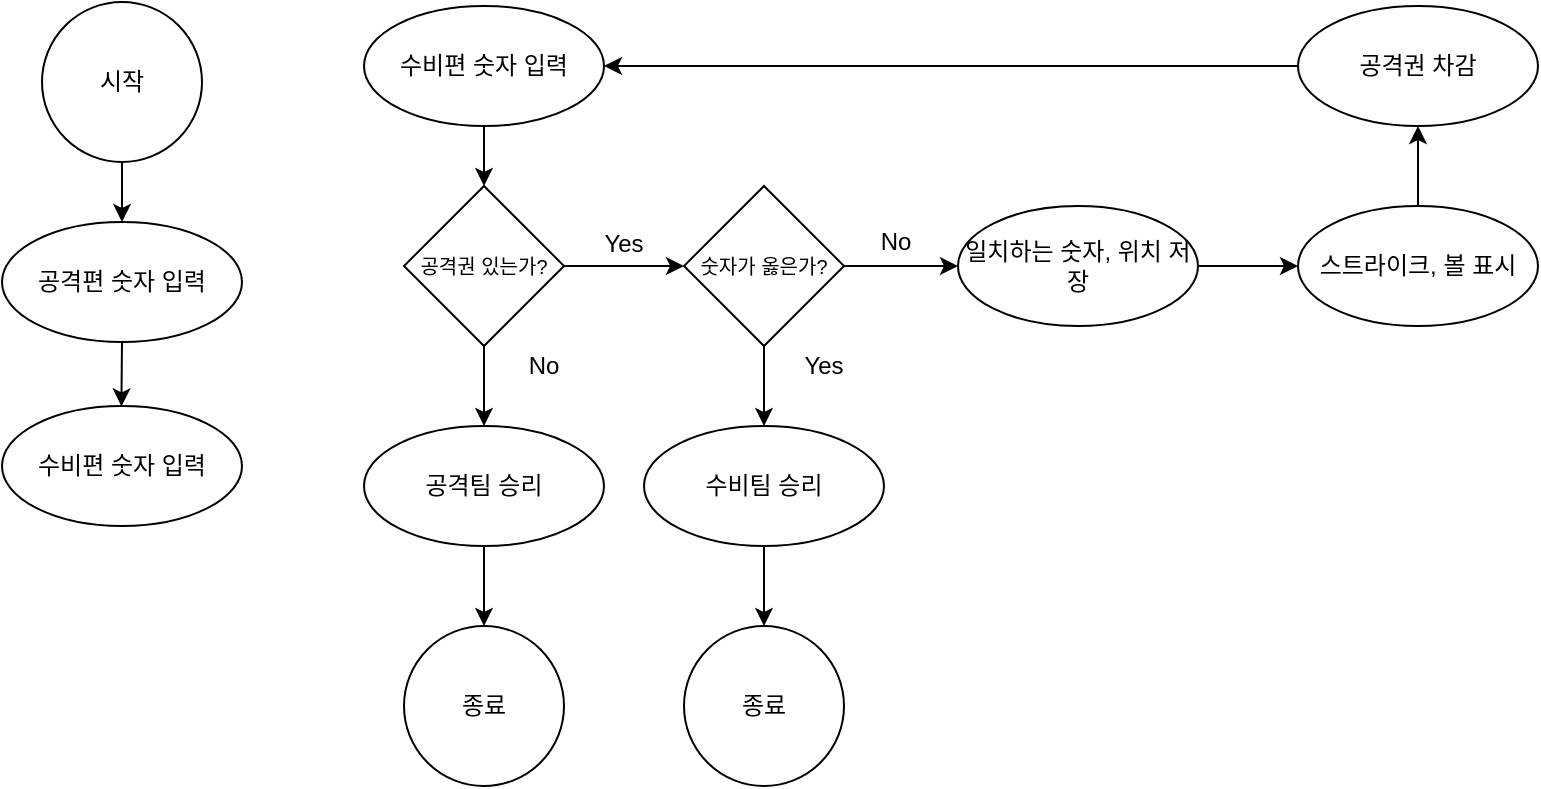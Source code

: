 <mxfile>
    <diagram id="EWhP_za-HxwSFiF6gSAr" name="페이지-1">
        <mxGraphModel dx="524" dy="469" grid="1" gridSize="10" guides="1" tooltips="1" connect="1" arrows="1" fold="1" page="1" pageScale="1" pageWidth="827" pageHeight="1169" math="0" shadow="0">
            <root>
                <mxCell id="0"/>
                <mxCell id="1" parent="0"/>
                <mxCell id="4" value="" style="edgeStyle=none;html=1;" parent="1" edge="1">
                    <mxGeometry relative="1" as="geometry">
                        <mxPoint x="119" y="118" as="sourcePoint"/>
                        <mxPoint x="119.0" y="148.0" as="targetPoint"/>
                    </mxGeometry>
                </mxCell>
                <mxCell id="57" value="" style="edgeStyle=none;html=1;" parent="1" source="5" edge="1">
                    <mxGeometry relative="1" as="geometry">
                        <mxPoint x="118.695" y="240.203" as="targetPoint"/>
                    </mxGeometry>
                </mxCell>
                <mxCell id="5" value="공격편 숫자 입력" style="ellipse;whiteSpace=wrap;html=1;rounded=1;" parent="1" vertex="1">
                    <mxGeometry x="59" y="148" width="120" height="60" as="geometry"/>
                </mxCell>
                <mxCell id="8" value="수비편 숫자 입력" style="ellipse;whiteSpace=wrap;html=1;rounded=1;" parent="1" vertex="1">
                    <mxGeometry x="59" y="240" width="120" height="60" as="geometry"/>
                </mxCell>
                <mxCell id="14" value="" style="edgeStyle=none;html=1;" parent="1" source="10" edge="1">
                    <mxGeometry relative="1" as="geometry">
                        <mxPoint x="300" y="130" as="targetPoint"/>
                    </mxGeometry>
                </mxCell>
                <mxCell id="10" value="수비편 숫자 입력" style="ellipse;whiteSpace=wrap;html=1;rounded=1;" parent="1" vertex="1">
                    <mxGeometry x="240" y="40" width="120" height="60" as="geometry"/>
                </mxCell>
                <mxCell id="17" value="시작" style="ellipse;whiteSpace=wrap;html=1;aspect=fixed;overflow=visible;noLabel=0;strokeOpacity=100;" parent="1" vertex="1">
                    <mxGeometry x="79" y="38" width="80" height="80" as="geometry"/>
                </mxCell>
                <mxCell id="30" value="" style="edgeStyle=none;html=1;" parent="1" source="20" target="29" edge="1">
                    <mxGeometry relative="1" as="geometry"/>
                </mxCell>
                <mxCell id="20" value="일치하는 숫자, 위치 저장" style="ellipse;whiteSpace=wrap;html=1;" parent="1" vertex="1">
                    <mxGeometry x="537" y="140" width="120" height="60" as="geometry"/>
                </mxCell>
                <mxCell id="24" value="No" style="text;html=1;strokeColor=none;fillColor=none;align=center;verticalAlign=middle;whiteSpace=wrap;rounded=0;" parent="1" vertex="1">
                    <mxGeometry x="310" y="210" width="40" height="20" as="geometry"/>
                </mxCell>
                <mxCell id="32" value="" style="edgeStyle=none;html=1;" parent="1" source="29" target="31" edge="1">
                    <mxGeometry relative="1" as="geometry"/>
                </mxCell>
                <mxCell id="29" value="스트라이크, 볼 표시" style="ellipse;whiteSpace=wrap;html=1;" parent="1" vertex="1">
                    <mxGeometry x="707" y="140" width="120" height="60" as="geometry"/>
                </mxCell>
                <mxCell id="33" style="edgeStyle=none;html=1;" parent="1" source="31" target="10" edge="1">
                    <mxGeometry relative="1" as="geometry"/>
                </mxCell>
                <mxCell id="31" value="공격권 차감" style="ellipse;whiteSpace=wrap;html=1;" parent="1" vertex="1">
                    <mxGeometry x="707" y="40" width="120" height="60" as="geometry"/>
                </mxCell>
                <mxCell id="45" value="" style="edgeStyle=none;html=1;" parent="1" source="42" target="44" edge="1">
                    <mxGeometry relative="1" as="geometry"/>
                </mxCell>
                <mxCell id="51" value="" style="edgeStyle=none;html=1;" parent="1" source="42" edge="1">
                    <mxGeometry relative="1" as="geometry">
                        <mxPoint x="400" y="170" as="targetPoint"/>
                    </mxGeometry>
                </mxCell>
                <mxCell id="42" value="&lt;font style=&quot;font-size: 10px&quot;&gt;공격권 있는가?&lt;/font&gt;" style="rhombus;whiteSpace=wrap;html=1;" parent="1" vertex="1">
                    <mxGeometry x="260" y="130" width="80" height="80" as="geometry"/>
                </mxCell>
                <mxCell id="49" value="" style="edgeStyle=none;html=1;" parent="1" source="44" target="48" edge="1">
                    <mxGeometry relative="1" as="geometry"/>
                </mxCell>
                <mxCell id="44" value="공격팀 승리" style="ellipse;whiteSpace=wrap;html=1;" parent="1" vertex="1">
                    <mxGeometry x="240" y="250" width="120" height="60" as="geometry"/>
                </mxCell>
                <mxCell id="48" value="종료" style="ellipse;whiteSpace=wrap;html=1;aspect=fixed;" parent="1" vertex="1">
                    <mxGeometry x="260" y="350" width="80" height="80" as="geometry"/>
                </mxCell>
                <mxCell id="53" value="Yes" style="text;html=1;strokeColor=none;fillColor=none;align=center;verticalAlign=middle;whiteSpace=wrap;rounded=0;" parent="1" vertex="1">
                    <mxGeometry x="350" y="148" width="40" height="22" as="geometry"/>
                </mxCell>
                <mxCell id="58" value="" style="edgeStyle=none;html=1;" edge="1" parent="1" source="60" target="64">
                    <mxGeometry relative="1" as="geometry"/>
                </mxCell>
                <mxCell id="59" value="" style="edgeStyle=none;html=1;" edge="1" parent="1" source="60">
                    <mxGeometry relative="1" as="geometry">
                        <mxPoint x="537" y="170" as="targetPoint"/>
                    </mxGeometry>
                </mxCell>
                <mxCell id="60" value="&lt;font style=&quot;font-size: 10px&quot;&gt;숫자가 옳은가?&lt;/font&gt;" style="rhombus;whiteSpace=wrap;html=1;" vertex="1" parent="1">
                    <mxGeometry x="400" y="130" width="80" height="80" as="geometry"/>
                </mxCell>
                <mxCell id="61" value="종료" style="ellipse;whiteSpace=wrap;html=1;aspect=fixed;" vertex="1" parent="1">
                    <mxGeometry x="400" y="350" width="80" height="80" as="geometry"/>
                </mxCell>
                <mxCell id="62" value="Yes" style="text;html=1;strokeColor=none;fillColor=none;align=center;verticalAlign=middle;whiteSpace=wrap;rounded=0;" vertex="1" parent="1">
                    <mxGeometry x="450" y="210" width="40" height="20" as="geometry"/>
                </mxCell>
                <mxCell id="63" value="" style="edgeStyle=none;html=1;" edge="1" parent="1" source="64" target="61">
                    <mxGeometry relative="1" as="geometry"/>
                </mxCell>
                <mxCell id="64" value="수비팀 승리" style="ellipse;whiteSpace=wrap;html=1;" vertex="1" parent="1">
                    <mxGeometry x="380" y="250" width="120" height="60" as="geometry"/>
                </mxCell>
                <mxCell id="65" value="No" style="text;html=1;strokeColor=none;fillColor=none;align=center;verticalAlign=middle;whiteSpace=wrap;rounded=0;" vertex="1" parent="1">
                    <mxGeometry x="486" y="148" width="40" height="20" as="geometry"/>
                </mxCell>
            </root>
        </mxGraphModel>
    </diagram>
</mxfile>